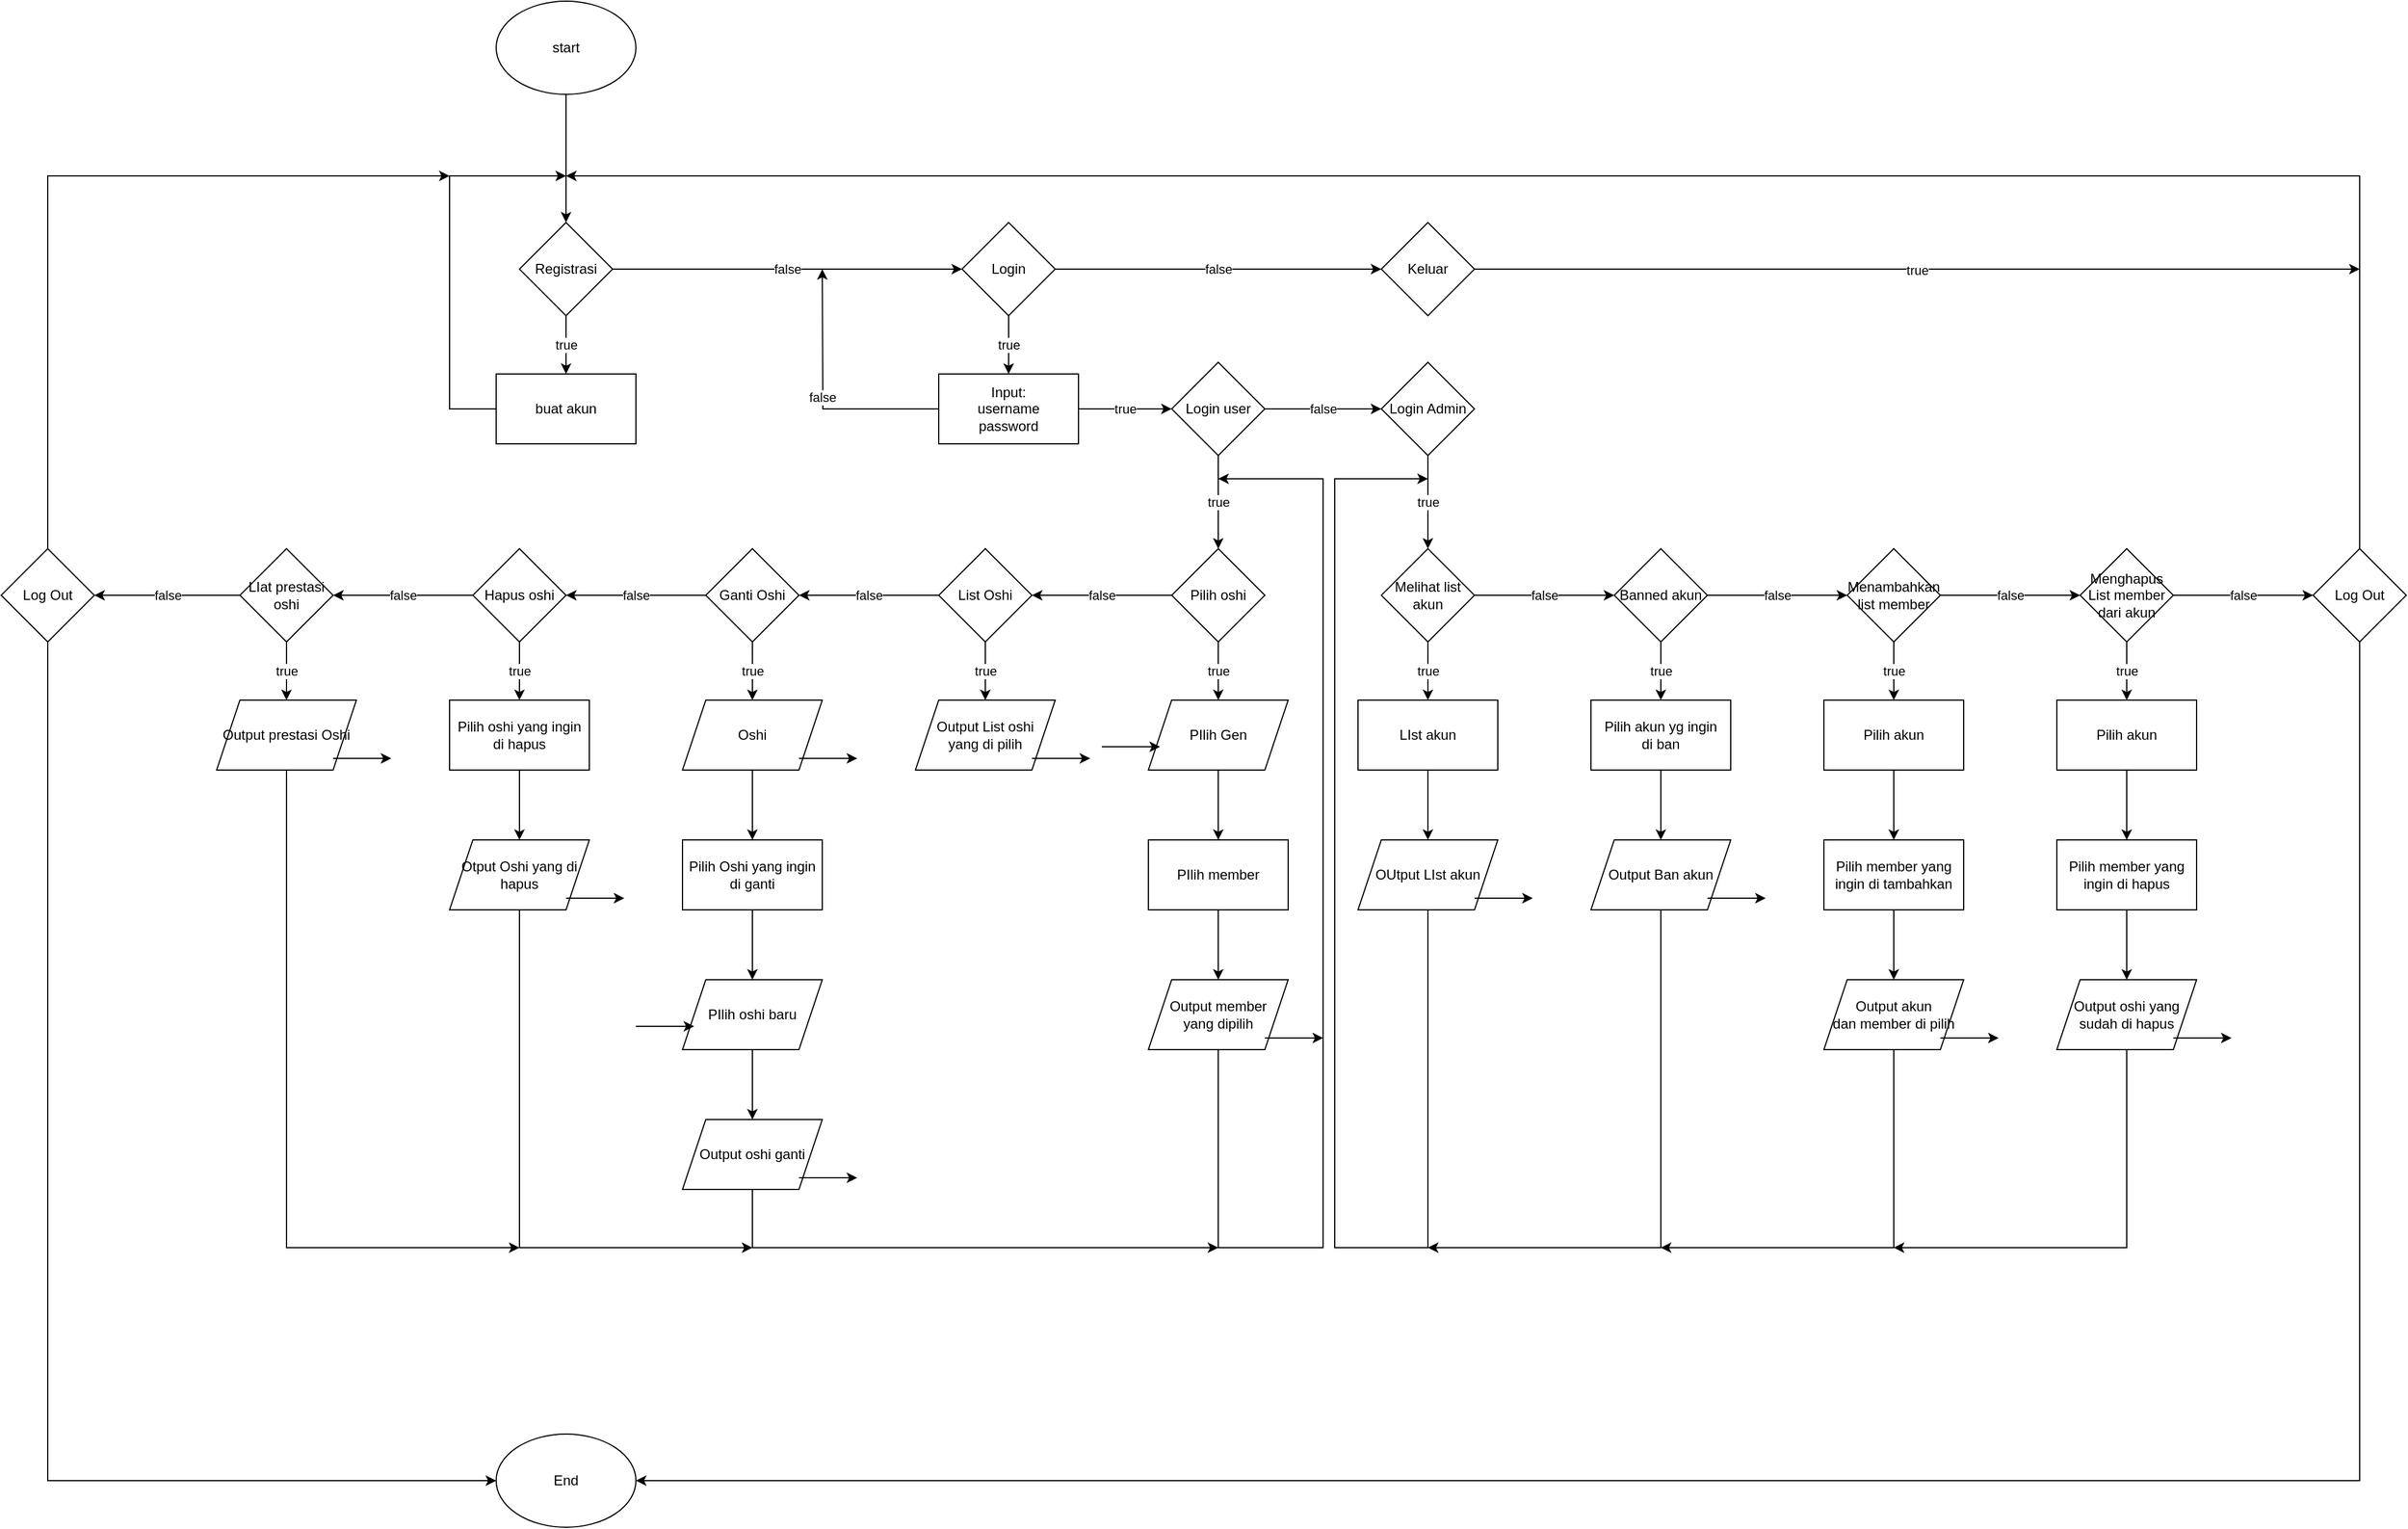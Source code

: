 <mxfile version="24.7.17">
  <diagram name="Page-1" id="We5Bzy_WnaOV0MsGGCXo">
    <mxGraphModel dx="2950" dy="2342" grid="1" gridSize="10" guides="1" tooltips="1" connect="1" arrows="1" fold="1" page="1" pageScale="1" pageWidth="850" pageHeight="1100" math="0" shadow="0">
      <root>
        <mxCell id="0" />
        <mxCell id="1" parent="0" />
        <mxCell id="IXpS0j50XbJXXRrO-PPm-3" value="" style="edgeStyle=orthogonalEdgeStyle;rounded=0;orthogonalLoop=1;jettySize=auto;html=1;" edge="1" parent="1" source="IXpS0j50XbJXXRrO-PPm-1" target="IXpS0j50XbJXXRrO-PPm-2">
          <mxGeometry relative="1" as="geometry" />
        </mxCell>
        <mxCell id="IXpS0j50XbJXXRrO-PPm-1" value="start" style="ellipse;whiteSpace=wrap;html=1;" vertex="1" parent="1">
          <mxGeometry y="-30" width="120" height="80" as="geometry" />
        </mxCell>
        <mxCell id="IXpS0j50XbJXXRrO-PPm-5" value="false" style="edgeStyle=orthogonalEdgeStyle;rounded=0;orthogonalLoop=1;jettySize=auto;html=1;" edge="1" parent="1" source="IXpS0j50XbJXXRrO-PPm-2" target="IXpS0j50XbJXXRrO-PPm-4">
          <mxGeometry relative="1" as="geometry" />
        </mxCell>
        <mxCell id="IXpS0j50XbJXXRrO-PPm-9" value="true" style="edgeStyle=orthogonalEdgeStyle;rounded=0;orthogonalLoop=1;jettySize=auto;html=1;" edge="1" parent="1" source="IXpS0j50XbJXXRrO-PPm-2" target="IXpS0j50XbJXXRrO-PPm-8">
          <mxGeometry relative="1" as="geometry" />
        </mxCell>
        <mxCell id="IXpS0j50XbJXXRrO-PPm-2" value="Registrasi" style="rhombus;whiteSpace=wrap;html=1;" vertex="1" parent="1">
          <mxGeometry x="20" y="160" width="80" height="80" as="geometry" />
        </mxCell>
        <mxCell id="IXpS0j50XbJXXRrO-PPm-7" value="false" style="edgeStyle=orthogonalEdgeStyle;rounded=0;orthogonalLoop=1;jettySize=auto;html=1;" edge="1" parent="1" source="IXpS0j50XbJXXRrO-PPm-4" target="IXpS0j50XbJXXRrO-PPm-6">
          <mxGeometry relative="1" as="geometry" />
        </mxCell>
        <mxCell id="IXpS0j50XbJXXRrO-PPm-12" value="true" style="edgeStyle=orthogonalEdgeStyle;rounded=0;orthogonalLoop=1;jettySize=auto;html=1;" edge="1" parent="1" source="IXpS0j50XbJXXRrO-PPm-4" target="IXpS0j50XbJXXRrO-PPm-11">
          <mxGeometry relative="1" as="geometry" />
        </mxCell>
        <mxCell id="IXpS0j50XbJXXRrO-PPm-4" value="Login" style="rhombus;whiteSpace=wrap;html=1;" vertex="1" parent="1">
          <mxGeometry x="400" y="160" width="80" height="80" as="geometry" />
        </mxCell>
        <mxCell id="IXpS0j50XbJXXRrO-PPm-123" value="true" style="edgeStyle=orthogonalEdgeStyle;rounded=0;orthogonalLoop=1;jettySize=auto;html=1;" edge="1" parent="1" source="IXpS0j50XbJXXRrO-PPm-6">
          <mxGeometry relative="1" as="geometry">
            <mxPoint x="1600" y="200" as="targetPoint" />
          </mxGeometry>
        </mxCell>
        <mxCell id="IXpS0j50XbJXXRrO-PPm-6" value="Keluar" style="rhombus;whiteSpace=wrap;html=1;" vertex="1" parent="1">
          <mxGeometry x="760" y="160" width="80" height="80" as="geometry" />
        </mxCell>
        <mxCell id="IXpS0j50XbJXXRrO-PPm-10" style="edgeStyle=orthogonalEdgeStyle;rounded=0;orthogonalLoop=1;jettySize=auto;html=1;" edge="1" parent="1" source="IXpS0j50XbJXXRrO-PPm-8">
          <mxGeometry relative="1" as="geometry">
            <mxPoint x="60" y="120" as="targetPoint" />
            <Array as="points">
              <mxPoint x="-40" y="320" />
            </Array>
          </mxGeometry>
        </mxCell>
        <mxCell id="IXpS0j50XbJXXRrO-PPm-8" value="buat akun" style="whiteSpace=wrap;html=1;" vertex="1" parent="1">
          <mxGeometry y="290" width="120" height="60" as="geometry" />
        </mxCell>
        <mxCell id="IXpS0j50XbJXXRrO-PPm-13" value="false" style="edgeStyle=orthogonalEdgeStyle;rounded=0;orthogonalLoop=1;jettySize=auto;html=1;" edge="1" parent="1" source="IXpS0j50XbJXXRrO-PPm-11">
          <mxGeometry relative="1" as="geometry">
            <mxPoint x="280" y="200.0" as="targetPoint" />
          </mxGeometry>
        </mxCell>
        <mxCell id="IXpS0j50XbJXXRrO-PPm-17" value="true" style="edgeStyle=orthogonalEdgeStyle;rounded=0;orthogonalLoop=1;jettySize=auto;html=1;" edge="1" parent="1" source="IXpS0j50XbJXXRrO-PPm-11" target="IXpS0j50XbJXXRrO-PPm-16">
          <mxGeometry relative="1" as="geometry" />
        </mxCell>
        <mxCell id="IXpS0j50XbJXXRrO-PPm-11" value="Input:&lt;div&gt;username&lt;/div&gt;&lt;div&gt;password&lt;/div&gt;" style="whiteSpace=wrap;html=1;" vertex="1" parent="1">
          <mxGeometry x="380" y="290" width="120" height="60" as="geometry" />
        </mxCell>
        <mxCell id="IXpS0j50XbJXXRrO-PPm-19" value="false" style="edgeStyle=orthogonalEdgeStyle;rounded=0;orthogonalLoop=1;jettySize=auto;html=1;" edge="1" parent="1" source="IXpS0j50XbJXXRrO-PPm-16" target="IXpS0j50XbJXXRrO-PPm-18">
          <mxGeometry relative="1" as="geometry" />
        </mxCell>
        <mxCell id="IXpS0j50XbJXXRrO-PPm-21" value="true" style="edgeStyle=orthogonalEdgeStyle;rounded=0;orthogonalLoop=1;jettySize=auto;html=1;" edge="1" parent="1" source="IXpS0j50XbJXXRrO-PPm-16" target="IXpS0j50XbJXXRrO-PPm-20">
          <mxGeometry relative="1" as="geometry" />
        </mxCell>
        <mxCell id="IXpS0j50XbJXXRrO-PPm-16" value="Login user" style="rhombus;whiteSpace=wrap;html=1;" vertex="1" parent="1">
          <mxGeometry x="580" y="280" width="80" height="80" as="geometry" />
        </mxCell>
        <mxCell id="IXpS0j50XbJXXRrO-PPm-23" value="true" style="edgeStyle=orthogonalEdgeStyle;rounded=0;orthogonalLoop=1;jettySize=auto;html=1;" edge="1" parent="1" source="IXpS0j50XbJXXRrO-PPm-18" target="IXpS0j50XbJXXRrO-PPm-22">
          <mxGeometry relative="1" as="geometry" />
        </mxCell>
        <mxCell id="IXpS0j50XbJXXRrO-PPm-18" value="Login Admin" style="rhombus;whiteSpace=wrap;html=1;" vertex="1" parent="1">
          <mxGeometry x="760" y="280" width="80" height="80" as="geometry" />
        </mxCell>
        <mxCell id="IXpS0j50XbJXXRrO-PPm-33" value="false" style="edgeStyle=orthogonalEdgeStyle;rounded=0;orthogonalLoop=1;jettySize=auto;html=1;" edge="1" parent="1" source="IXpS0j50XbJXXRrO-PPm-20" target="IXpS0j50XbJXXRrO-PPm-32">
          <mxGeometry relative="1" as="geometry" />
        </mxCell>
        <mxCell id="IXpS0j50XbJXXRrO-PPm-85" value="true" style="edgeStyle=orthogonalEdgeStyle;rounded=0;orthogonalLoop=1;jettySize=auto;html=1;" edge="1" parent="1" source="IXpS0j50XbJXXRrO-PPm-20" target="IXpS0j50XbJXXRrO-PPm-84">
          <mxGeometry relative="1" as="geometry" />
        </mxCell>
        <mxCell id="IXpS0j50XbJXXRrO-PPm-20" value="Pilih oshi" style="rhombus;whiteSpace=wrap;html=1;" vertex="1" parent="1">
          <mxGeometry x="580" y="440" width="80" height="80" as="geometry" />
        </mxCell>
        <mxCell id="IXpS0j50XbJXXRrO-PPm-25" value="false" style="edgeStyle=orthogonalEdgeStyle;rounded=0;orthogonalLoop=1;jettySize=auto;html=1;" edge="1" parent="1" source="IXpS0j50XbJXXRrO-PPm-22" target="IXpS0j50XbJXXRrO-PPm-24">
          <mxGeometry relative="1" as="geometry" />
        </mxCell>
        <mxCell id="IXpS0j50XbJXXRrO-PPm-49" value="true" style="edgeStyle=orthogonalEdgeStyle;rounded=0;orthogonalLoop=1;jettySize=auto;html=1;" edge="1" parent="1" source="IXpS0j50XbJXXRrO-PPm-22" target="IXpS0j50XbJXXRrO-PPm-48">
          <mxGeometry relative="1" as="geometry" />
        </mxCell>
        <mxCell id="IXpS0j50XbJXXRrO-PPm-22" value="Melihat list&lt;div&gt;akun&lt;/div&gt;" style="rhombus;whiteSpace=wrap;html=1;" vertex="1" parent="1">
          <mxGeometry x="760" y="440" width="80" height="80" as="geometry" />
        </mxCell>
        <mxCell id="IXpS0j50XbJXXRrO-PPm-27" value="false" style="edgeStyle=orthogonalEdgeStyle;rounded=0;orthogonalLoop=1;jettySize=auto;html=1;" edge="1" parent="1" source="IXpS0j50XbJXXRrO-PPm-24" target="IXpS0j50XbJXXRrO-PPm-26">
          <mxGeometry relative="1" as="geometry" />
        </mxCell>
        <mxCell id="IXpS0j50XbJXXRrO-PPm-54" value="true" style="edgeStyle=orthogonalEdgeStyle;rounded=0;orthogonalLoop=1;jettySize=auto;html=1;" edge="1" parent="1" source="IXpS0j50XbJXXRrO-PPm-24" target="IXpS0j50XbJXXRrO-PPm-53">
          <mxGeometry relative="1" as="geometry" />
        </mxCell>
        <mxCell id="IXpS0j50XbJXXRrO-PPm-24" value="Banned akun" style="rhombus;whiteSpace=wrap;html=1;" vertex="1" parent="1">
          <mxGeometry x="960" y="440" width="80" height="80" as="geometry" />
        </mxCell>
        <mxCell id="IXpS0j50XbJXXRrO-PPm-29" value="false" style="edgeStyle=orthogonalEdgeStyle;rounded=0;orthogonalLoop=1;jettySize=auto;html=1;" edge="1" parent="1" source="IXpS0j50XbJXXRrO-PPm-26" target="IXpS0j50XbJXXRrO-PPm-28">
          <mxGeometry relative="1" as="geometry" />
        </mxCell>
        <mxCell id="IXpS0j50XbJXXRrO-PPm-59" value="true" style="edgeStyle=orthogonalEdgeStyle;rounded=0;orthogonalLoop=1;jettySize=auto;html=1;" edge="1" parent="1" source="IXpS0j50XbJXXRrO-PPm-26" target="IXpS0j50XbJXXRrO-PPm-58">
          <mxGeometry relative="1" as="geometry" />
        </mxCell>
        <mxCell id="IXpS0j50XbJXXRrO-PPm-26" value="Menambahkan&lt;div&gt;list member&lt;/div&gt;" style="rhombus;whiteSpace=wrap;html=1;" vertex="1" parent="1">
          <mxGeometry x="1160" y="440" width="80" height="80" as="geometry" />
        </mxCell>
        <mxCell id="IXpS0j50XbJXXRrO-PPm-31" value="false" style="edgeStyle=orthogonalEdgeStyle;rounded=0;orthogonalLoop=1;jettySize=auto;html=1;" edge="1" parent="1" source="IXpS0j50XbJXXRrO-PPm-28" target="IXpS0j50XbJXXRrO-PPm-30">
          <mxGeometry relative="1" as="geometry" />
        </mxCell>
        <mxCell id="IXpS0j50XbJXXRrO-PPm-69" value="true" style="edgeStyle=orthogonalEdgeStyle;rounded=0;orthogonalLoop=1;jettySize=auto;html=1;" edge="1" parent="1" source="IXpS0j50XbJXXRrO-PPm-28" target="IXpS0j50XbJXXRrO-PPm-65">
          <mxGeometry relative="1" as="geometry" />
        </mxCell>
        <mxCell id="IXpS0j50XbJXXRrO-PPm-28" value="Menghapus List member dari akun" style="rhombus;whiteSpace=wrap;html=1;" vertex="1" parent="1">
          <mxGeometry x="1360" y="440" width="80" height="80" as="geometry" />
        </mxCell>
        <mxCell id="IXpS0j50XbJXXRrO-PPm-47" style="edgeStyle=orthogonalEdgeStyle;rounded=0;orthogonalLoop=1;jettySize=auto;html=1;" edge="1" parent="1" source="IXpS0j50XbJXXRrO-PPm-30">
          <mxGeometry relative="1" as="geometry">
            <mxPoint x="60" y="120" as="targetPoint" />
            <Array as="points">
              <mxPoint x="1600" y="120" />
            </Array>
          </mxGeometry>
        </mxCell>
        <mxCell id="IXpS0j50XbJXXRrO-PPm-122" style="edgeStyle=orthogonalEdgeStyle;rounded=0;orthogonalLoop=1;jettySize=auto;html=1;entryX=1;entryY=0.5;entryDx=0;entryDy=0;" edge="1" parent="1" source="IXpS0j50XbJXXRrO-PPm-30" target="IXpS0j50XbJXXRrO-PPm-119">
          <mxGeometry relative="1" as="geometry">
            <mxPoint x="1600.0" y="1250" as="targetPoint" />
            <Array as="points">
              <mxPoint x="1600" y="1240" />
            </Array>
          </mxGeometry>
        </mxCell>
        <mxCell id="IXpS0j50XbJXXRrO-PPm-30" value="Log Out" style="rhombus;whiteSpace=wrap;html=1;" vertex="1" parent="1">
          <mxGeometry x="1560" y="440" width="80" height="80" as="geometry" />
        </mxCell>
        <mxCell id="IXpS0j50XbJXXRrO-PPm-35" value="false" style="edgeStyle=orthogonalEdgeStyle;rounded=0;orthogonalLoop=1;jettySize=auto;html=1;" edge="1" parent="1" source="IXpS0j50XbJXXRrO-PPm-32" target="IXpS0j50XbJXXRrO-PPm-34">
          <mxGeometry relative="1" as="geometry" />
        </mxCell>
        <mxCell id="IXpS0j50XbJXXRrO-PPm-93" value="true" style="edgeStyle=orthogonalEdgeStyle;rounded=0;orthogonalLoop=1;jettySize=auto;html=1;" edge="1" parent="1" source="IXpS0j50XbJXXRrO-PPm-32" target="IXpS0j50XbJXXRrO-PPm-92">
          <mxGeometry relative="1" as="geometry" />
        </mxCell>
        <mxCell id="IXpS0j50XbJXXRrO-PPm-32" value="List Oshi" style="rhombus;whiteSpace=wrap;html=1;" vertex="1" parent="1">
          <mxGeometry x="380" y="440" width="80" height="80" as="geometry" />
        </mxCell>
        <mxCell id="IXpS0j50XbJXXRrO-PPm-37" value="false" style="edgeStyle=orthogonalEdgeStyle;rounded=0;orthogonalLoop=1;jettySize=auto;html=1;" edge="1" parent="1" source="IXpS0j50XbJXXRrO-PPm-34" target="IXpS0j50XbJXXRrO-PPm-36">
          <mxGeometry relative="1" as="geometry" />
        </mxCell>
        <mxCell id="IXpS0j50XbJXXRrO-PPm-96" value="true" style="edgeStyle=orthogonalEdgeStyle;rounded=0;orthogonalLoop=1;jettySize=auto;html=1;" edge="1" parent="1" source="IXpS0j50XbJXXRrO-PPm-34" target="IXpS0j50XbJXXRrO-PPm-95">
          <mxGeometry relative="1" as="geometry" />
        </mxCell>
        <mxCell id="IXpS0j50XbJXXRrO-PPm-34" value="Ganti Oshi" style="rhombus;whiteSpace=wrap;html=1;" vertex="1" parent="1">
          <mxGeometry x="180" y="440" width="80" height="80" as="geometry" />
        </mxCell>
        <mxCell id="IXpS0j50XbJXXRrO-PPm-39" value="false" style="edgeStyle=orthogonalEdgeStyle;rounded=0;orthogonalLoop=1;jettySize=auto;html=1;" edge="1" parent="1" source="IXpS0j50XbJXXRrO-PPm-36" target="IXpS0j50XbJXXRrO-PPm-38">
          <mxGeometry relative="1" as="geometry" />
        </mxCell>
        <mxCell id="IXpS0j50XbJXXRrO-PPm-125" value="true" style="edgeStyle=orthogonalEdgeStyle;rounded=0;orthogonalLoop=1;jettySize=auto;html=1;" edge="1" parent="1" source="IXpS0j50XbJXXRrO-PPm-36" target="IXpS0j50XbJXXRrO-PPm-106">
          <mxGeometry relative="1" as="geometry" />
        </mxCell>
        <mxCell id="IXpS0j50XbJXXRrO-PPm-36" value="Hapus oshi" style="rhombus;whiteSpace=wrap;html=1;" vertex="1" parent="1">
          <mxGeometry x="-20" y="440" width="80" height="80" as="geometry" />
        </mxCell>
        <mxCell id="IXpS0j50XbJXXRrO-PPm-41" value="false" style="edgeStyle=orthogonalEdgeStyle;rounded=0;orthogonalLoop=1;jettySize=auto;html=1;" edge="1" parent="1" source="IXpS0j50XbJXXRrO-PPm-38" target="IXpS0j50XbJXXRrO-PPm-40">
          <mxGeometry relative="1" as="geometry" />
        </mxCell>
        <mxCell id="IXpS0j50XbJXXRrO-PPm-112" value="true" style="edgeStyle=orthogonalEdgeStyle;rounded=0;orthogonalLoop=1;jettySize=auto;html=1;" edge="1" parent="1" source="IXpS0j50XbJXXRrO-PPm-38" target="IXpS0j50XbJXXRrO-PPm-111">
          <mxGeometry relative="1" as="geometry" />
        </mxCell>
        <mxCell id="IXpS0j50XbJXXRrO-PPm-38" value="LIat prestasi oshi" style="rhombus;whiteSpace=wrap;html=1;" vertex="1" parent="1">
          <mxGeometry x="-220" y="440" width="80" height="80" as="geometry" />
        </mxCell>
        <mxCell id="IXpS0j50XbJXXRrO-PPm-46" style="edgeStyle=orthogonalEdgeStyle;rounded=0;orthogonalLoop=1;jettySize=auto;html=1;" edge="1" parent="1" source="IXpS0j50XbJXXRrO-PPm-40">
          <mxGeometry relative="1" as="geometry">
            <mxPoint x="-40" y="120" as="targetPoint" />
            <Array as="points">
              <mxPoint x="-385" y="120" />
            </Array>
          </mxGeometry>
        </mxCell>
        <mxCell id="IXpS0j50XbJXXRrO-PPm-121" style="edgeStyle=orthogonalEdgeStyle;rounded=0;orthogonalLoop=1;jettySize=auto;html=1;" edge="1" parent="1" source="IXpS0j50XbJXXRrO-PPm-40" target="IXpS0j50XbJXXRrO-PPm-119">
          <mxGeometry relative="1" as="geometry">
            <mxPoint x="-385.0" y="1290" as="targetPoint" />
            <Array as="points">
              <mxPoint x="-385" y="1240" />
            </Array>
          </mxGeometry>
        </mxCell>
        <mxCell id="IXpS0j50XbJXXRrO-PPm-40" value="Log Out" style="rhombus;whiteSpace=wrap;html=1;" vertex="1" parent="1">
          <mxGeometry x="-425" y="440" width="80" height="80" as="geometry" />
        </mxCell>
        <mxCell id="IXpS0j50XbJXXRrO-PPm-52" value="" style="edgeStyle=orthogonalEdgeStyle;rounded=0;orthogonalLoop=1;jettySize=auto;html=1;" edge="1" parent="1" source="IXpS0j50XbJXXRrO-PPm-48" target="IXpS0j50XbJXXRrO-PPm-50">
          <mxGeometry relative="1" as="geometry" />
        </mxCell>
        <mxCell id="IXpS0j50XbJXXRrO-PPm-48" value="LIst akun" style="whiteSpace=wrap;html=1;" vertex="1" parent="1">
          <mxGeometry x="740" y="570" width="120" height="60" as="geometry" />
        </mxCell>
        <mxCell id="IXpS0j50XbJXXRrO-PPm-75" style="edgeStyle=orthogonalEdgeStyle;rounded=0;orthogonalLoop=1;jettySize=auto;html=1;" edge="1" parent="1" source="IXpS0j50XbJXXRrO-PPm-50">
          <mxGeometry relative="1" as="geometry">
            <mxPoint x="800" y="380" as="targetPoint" />
            <Array as="points">
              <mxPoint x="800" y="1040" />
              <mxPoint x="720" y="1040" />
              <mxPoint x="720" y="380" />
            </Array>
          </mxGeometry>
        </mxCell>
        <mxCell id="IXpS0j50XbJXXRrO-PPm-50" value="OUtput LIst akun" style="shape=parallelogram;perimeter=parallelogramPerimeter;whiteSpace=wrap;html=1;fixedSize=1;" vertex="1" parent="1">
          <mxGeometry x="740" y="690" width="120" height="60" as="geometry" />
        </mxCell>
        <mxCell id="IXpS0j50XbJXXRrO-PPm-51" value="" style="endArrow=classic;html=1;rounded=0;" edge="1" parent="1">
          <mxGeometry width="50" height="50" relative="1" as="geometry">
            <mxPoint x="840" y="740" as="sourcePoint" />
            <mxPoint x="890" y="740" as="targetPoint" />
          </mxGeometry>
        </mxCell>
        <mxCell id="IXpS0j50XbJXXRrO-PPm-56" value="" style="edgeStyle=orthogonalEdgeStyle;rounded=0;orthogonalLoop=1;jettySize=auto;html=1;" edge="1" parent="1" source="IXpS0j50XbJXXRrO-PPm-53" target="IXpS0j50XbJXXRrO-PPm-55">
          <mxGeometry relative="1" as="geometry" />
        </mxCell>
        <mxCell id="IXpS0j50XbJXXRrO-PPm-53" value="Pilih akun yg ingin&lt;div&gt;di ban&lt;/div&gt;" style="whiteSpace=wrap;html=1;" vertex="1" parent="1">
          <mxGeometry x="940" y="570" width="120" height="60" as="geometry" />
        </mxCell>
        <mxCell id="IXpS0j50XbJXXRrO-PPm-76" style="edgeStyle=orthogonalEdgeStyle;rounded=0;orthogonalLoop=1;jettySize=auto;html=1;" edge="1" parent="1" source="IXpS0j50XbJXXRrO-PPm-55">
          <mxGeometry relative="1" as="geometry">
            <mxPoint x="800" y="1040" as="targetPoint" />
            <Array as="points">
              <mxPoint x="1000" y="1040" />
            </Array>
          </mxGeometry>
        </mxCell>
        <mxCell id="IXpS0j50XbJXXRrO-PPm-55" value="Output Ban akun" style="shape=parallelogram;perimeter=parallelogramPerimeter;whiteSpace=wrap;html=1;fixedSize=1;" vertex="1" parent="1">
          <mxGeometry x="940" y="690" width="120" height="60" as="geometry" />
        </mxCell>
        <mxCell id="IXpS0j50XbJXXRrO-PPm-57" value="" style="endArrow=classic;html=1;rounded=0;" edge="1" parent="1">
          <mxGeometry width="50" height="50" relative="1" as="geometry">
            <mxPoint x="1040" y="740" as="sourcePoint" />
            <mxPoint x="1090" y="740" as="targetPoint" />
          </mxGeometry>
        </mxCell>
        <mxCell id="IXpS0j50XbJXXRrO-PPm-61" value="" style="edgeStyle=orthogonalEdgeStyle;rounded=0;orthogonalLoop=1;jettySize=auto;html=1;" edge="1" parent="1" source="IXpS0j50XbJXXRrO-PPm-58" target="IXpS0j50XbJXXRrO-PPm-60">
          <mxGeometry relative="1" as="geometry" />
        </mxCell>
        <mxCell id="IXpS0j50XbJXXRrO-PPm-58" value="Pilih akun" style="whiteSpace=wrap;html=1;" vertex="1" parent="1">
          <mxGeometry x="1140" y="570" width="120" height="60" as="geometry" />
        </mxCell>
        <mxCell id="IXpS0j50XbJXXRrO-PPm-63" value="" style="edgeStyle=orthogonalEdgeStyle;rounded=0;orthogonalLoop=1;jettySize=auto;html=1;" edge="1" parent="1" source="IXpS0j50XbJXXRrO-PPm-60" target="IXpS0j50XbJXXRrO-PPm-62">
          <mxGeometry relative="1" as="geometry" />
        </mxCell>
        <mxCell id="IXpS0j50XbJXXRrO-PPm-60" value="Pilih member yang ingin di tambahkan" style="whiteSpace=wrap;html=1;" vertex="1" parent="1">
          <mxGeometry x="1140" y="690" width="120" height="60" as="geometry" />
        </mxCell>
        <mxCell id="IXpS0j50XbJXXRrO-PPm-77" style="edgeStyle=orthogonalEdgeStyle;rounded=0;orthogonalLoop=1;jettySize=auto;html=1;" edge="1" parent="1" source="IXpS0j50XbJXXRrO-PPm-62">
          <mxGeometry relative="1" as="geometry">
            <mxPoint x="1000" y="1040" as="targetPoint" />
            <Array as="points">
              <mxPoint x="1200" y="1040" />
            </Array>
          </mxGeometry>
        </mxCell>
        <mxCell id="IXpS0j50XbJXXRrO-PPm-62" value="Output akun&lt;div&gt;dan member di pilih&lt;/div&gt;" style="shape=parallelogram;perimeter=parallelogramPerimeter;whiteSpace=wrap;html=1;fixedSize=1;" vertex="1" parent="1">
          <mxGeometry x="1140" y="810" width="120" height="60" as="geometry" />
        </mxCell>
        <mxCell id="IXpS0j50XbJXXRrO-PPm-64" value="" style="endArrow=classic;html=1;rounded=0;" edge="1" parent="1">
          <mxGeometry width="50" height="50" relative="1" as="geometry">
            <mxPoint x="1240" y="860" as="sourcePoint" />
            <mxPoint x="1290" y="860" as="targetPoint" />
          </mxGeometry>
        </mxCell>
        <mxCell id="IXpS0j50XbJXXRrO-PPm-68" value="" style="edgeStyle=orthogonalEdgeStyle;rounded=0;orthogonalLoop=1;jettySize=auto;html=1;" edge="1" parent="1" source="IXpS0j50XbJXXRrO-PPm-65" target="IXpS0j50XbJXXRrO-PPm-67">
          <mxGeometry relative="1" as="geometry" />
        </mxCell>
        <mxCell id="IXpS0j50XbJXXRrO-PPm-65" value="Pilih akun" style="whiteSpace=wrap;html=1;" vertex="1" parent="1">
          <mxGeometry x="1340" y="570" width="120" height="60" as="geometry" />
        </mxCell>
        <mxCell id="IXpS0j50XbJXXRrO-PPm-73" value="" style="edgeStyle=orthogonalEdgeStyle;rounded=0;orthogonalLoop=1;jettySize=auto;html=1;" edge="1" parent="1" source="IXpS0j50XbJXXRrO-PPm-67" target="IXpS0j50XbJXXRrO-PPm-72">
          <mxGeometry relative="1" as="geometry" />
        </mxCell>
        <mxCell id="IXpS0j50XbJXXRrO-PPm-67" value="Pilih member yang ingin di hapus" style="whiteSpace=wrap;html=1;" vertex="1" parent="1">
          <mxGeometry x="1340" y="690" width="120" height="60" as="geometry" />
        </mxCell>
        <mxCell id="IXpS0j50XbJXXRrO-PPm-78" style="edgeStyle=orthogonalEdgeStyle;rounded=0;orthogonalLoop=1;jettySize=auto;html=1;" edge="1" parent="1" source="IXpS0j50XbJXXRrO-PPm-72">
          <mxGeometry relative="1" as="geometry">
            <mxPoint x="1200" y="1040" as="targetPoint" />
            <Array as="points">
              <mxPoint x="1400" y="1040" />
            </Array>
          </mxGeometry>
        </mxCell>
        <mxCell id="IXpS0j50XbJXXRrO-PPm-72" value="Output oshi yang sudah di hapus" style="shape=parallelogram;perimeter=parallelogramPerimeter;whiteSpace=wrap;html=1;fixedSize=1;" vertex="1" parent="1">
          <mxGeometry x="1340" y="810" width="120" height="60" as="geometry" />
        </mxCell>
        <mxCell id="IXpS0j50XbJXXRrO-PPm-74" value="" style="endArrow=classic;html=1;rounded=0;" edge="1" parent="1">
          <mxGeometry width="50" height="50" relative="1" as="geometry">
            <mxPoint x="1440" y="860" as="sourcePoint" />
            <mxPoint x="1490" y="860" as="targetPoint" />
            <Array as="points">
              <mxPoint x="1460" y="860" />
            </Array>
          </mxGeometry>
        </mxCell>
        <mxCell id="IXpS0j50XbJXXRrO-PPm-88" value="" style="edgeStyle=orthogonalEdgeStyle;rounded=0;orthogonalLoop=1;jettySize=auto;html=1;" edge="1" parent="1" source="IXpS0j50XbJXXRrO-PPm-84" target="IXpS0j50XbJXXRrO-PPm-87">
          <mxGeometry relative="1" as="geometry" />
        </mxCell>
        <mxCell id="IXpS0j50XbJXXRrO-PPm-84" value="PIlih Gen" style="shape=parallelogram;perimeter=parallelogramPerimeter;whiteSpace=wrap;html=1;fixedSize=1;" vertex="1" parent="1">
          <mxGeometry x="560" y="570" width="120" height="60" as="geometry" />
        </mxCell>
        <mxCell id="IXpS0j50XbJXXRrO-PPm-86" value="" style="endArrow=classic;html=1;rounded=0;" edge="1" parent="1">
          <mxGeometry width="50" height="50" relative="1" as="geometry">
            <mxPoint x="520" y="610" as="sourcePoint" />
            <mxPoint x="570" y="610" as="targetPoint" />
          </mxGeometry>
        </mxCell>
        <mxCell id="IXpS0j50XbJXXRrO-PPm-90" value="" style="edgeStyle=orthogonalEdgeStyle;rounded=0;orthogonalLoop=1;jettySize=auto;html=1;" edge="1" parent="1" source="IXpS0j50XbJXXRrO-PPm-87" target="IXpS0j50XbJXXRrO-PPm-89">
          <mxGeometry relative="1" as="geometry" />
        </mxCell>
        <mxCell id="IXpS0j50XbJXXRrO-PPm-87" value="PIlih member" style="whiteSpace=wrap;html=1;" vertex="1" parent="1">
          <mxGeometry x="560" y="690" width="120" height="60" as="geometry" />
        </mxCell>
        <mxCell id="IXpS0j50XbJXXRrO-PPm-115" style="edgeStyle=orthogonalEdgeStyle;rounded=0;orthogonalLoop=1;jettySize=auto;html=1;" edge="1" parent="1" source="IXpS0j50XbJXXRrO-PPm-89">
          <mxGeometry relative="1" as="geometry">
            <mxPoint x="620" y="380" as="targetPoint" />
            <Array as="points">
              <mxPoint x="620" y="1040" />
              <mxPoint x="710" y="1040" />
              <mxPoint x="710" y="380" />
            </Array>
          </mxGeometry>
        </mxCell>
        <mxCell id="IXpS0j50XbJXXRrO-PPm-89" value="Output member&lt;div&gt;yang dipilih&lt;/div&gt;" style="shape=parallelogram;perimeter=parallelogramPerimeter;whiteSpace=wrap;html=1;fixedSize=1;" vertex="1" parent="1">
          <mxGeometry x="560" y="810" width="120" height="60" as="geometry" />
        </mxCell>
        <mxCell id="IXpS0j50XbJXXRrO-PPm-91" value="" style="endArrow=classic;html=1;rounded=0;" edge="1" parent="1">
          <mxGeometry width="50" height="50" relative="1" as="geometry">
            <mxPoint x="660" y="860" as="sourcePoint" />
            <mxPoint x="710" y="860" as="targetPoint" />
          </mxGeometry>
        </mxCell>
        <mxCell id="IXpS0j50XbJXXRrO-PPm-92" value="Output List oshi&lt;div&gt;yang di pilih&lt;/div&gt;" style="shape=parallelogram;perimeter=parallelogramPerimeter;whiteSpace=wrap;html=1;fixedSize=1;" vertex="1" parent="1">
          <mxGeometry x="360" y="570" width="120" height="60" as="geometry" />
        </mxCell>
        <mxCell id="IXpS0j50XbJXXRrO-PPm-94" value="" style="endArrow=classic;html=1;rounded=0;" edge="1" parent="1">
          <mxGeometry width="50" height="50" relative="1" as="geometry">
            <mxPoint x="460" y="620" as="sourcePoint" />
            <mxPoint x="510" y="620" as="targetPoint" />
          </mxGeometry>
        </mxCell>
        <mxCell id="IXpS0j50XbJXXRrO-PPm-99" value="" style="edgeStyle=orthogonalEdgeStyle;rounded=0;orthogonalLoop=1;jettySize=auto;html=1;" edge="1" parent="1" source="IXpS0j50XbJXXRrO-PPm-95" target="IXpS0j50XbJXXRrO-PPm-98">
          <mxGeometry relative="1" as="geometry" />
        </mxCell>
        <mxCell id="IXpS0j50XbJXXRrO-PPm-95" value="Oshi" style="shape=parallelogram;perimeter=parallelogramPerimeter;whiteSpace=wrap;html=1;fixedSize=1;" vertex="1" parent="1">
          <mxGeometry x="160" y="570" width="120" height="60" as="geometry" />
        </mxCell>
        <mxCell id="IXpS0j50XbJXXRrO-PPm-97" value="" style="endArrow=classic;html=1;rounded=0;" edge="1" parent="1">
          <mxGeometry width="50" height="50" relative="1" as="geometry">
            <mxPoint x="260" y="620" as="sourcePoint" />
            <mxPoint x="310" y="620" as="targetPoint" />
          </mxGeometry>
        </mxCell>
        <mxCell id="IXpS0j50XbJXXRrO-PPm-101" value="" style="edgeStyle=orthogonalEdgeStyle;rounded=0;orthogonalLoop=1;jettySize=auto;html=1;" edge="1" parent="1" source="IXpS0j50XbJXXRrO-PPm-98" target="IXpS0j50XbJXXRrO-PPm-100">
          <mxGeometry relative="1" as="geometry" />
        </mxCell>
        <mxCell id="IXpS0j50XbJXXRrO-PPm-98" value="Pilih Oshi yang ingin di ganti" style="whiteSpace=wrap;html=1;" vertex="1" parent="1">
          <mxGeometry x="160" y="690" width="120" height="60" as="geometry" />
        </mxCell>
        <mxCell id="IXpS0j50XbJXXRrO-PPm-104" value="" style="edgeStyle=orthogonalEdgeStyle;rounded=0;orthogonalLoop=1;jettySize=auto;html=1;" edge="1" parent="1" source="IXpS0j50XbJXXRrO-PPm-100" target="IXpS0j50XbJXXRrO-PPm-103">
          <mxGeometry relative="1" as="geometry" />
        </mxCell>
        <mxCell id="IXpS0j50XbJXXRrO-PPm-100" value="PIlih oshi baru" style="shape=parallelogram;perimeter=parallelogramPerimeter;whiteSpace=wrap;html=1;fixedSize=1;" vertex="1" parent="1">
          <mxGeometry x="160" y="810" width="120" height="60" as="geometry" />
        </mxCell>
        <mxCell id="IXpS0j50XbJXXRrO-PPm-102" value="" style="endArrow=classic;html=1;rounded=0;" edge="1" parent="1">
          <mxGeometry width="50" height="50" relative="1" as="geometry">
            <mxPoint x="120" y="850" as="sourcePoint" />
            <mxPoint x="170" y="850" as="targetPoint" />
          </mxGeometry>
        </mxCell>
        <mxCell id="IXpS0j50XbJXXRrO-PPm-116" style="edgeStyle=orthogonalEdgeStyle;rounded=0;orthogonalLoop=1;jettySize=auto;html=1;" edge="1" parent="1" source="IXpS0j50XbJXXRrO-PPm-103">
          <mxGeometry relative="1" as="geometry">
            <mxPoint x="620" y="1040" as="targetPoint" />
            <Array as="points">
              <mxPoint x="220" y="1040" />
            </Array>
          </mxGeometry>
        </mxCell>
        <mxCell id="IXpS0j50XbJXXRrO-PPm-103" value="Output oshi ganti" style="shape=parallelogram;perimeter=parallelogramPerimeter;whiteSpace=wrap;html=1;fixedSize=1;" vertex="1" parent="1">
          <mxGeometry x="160" y="930" width="120" height="60" as="geometry" />
        </mxCell>
        <mxCell id="IXpS0j50XbJXXRrO-PPm-105" value="" style="endArrow=classic;html=1;rounded=0;" edge="1" parent="1">
          <mxGeometry width="50" height="50" relative="1" as="geometry">
            <mxPoint x="260" y="980" as="sourcePoint" />
            <mxPoint x="310" y="980" as="targetPoint" />
          </mxGeometry>
        </mxCell>
        <mxCell id="IXpS0j50XbJXXRrO-PPm-109" value="" style="edgeStyle=orthogonalEdgeStyle;rounded=0;orthogonalLoop=1;jettySize=auto;html=1;" edge="1" parent="1" source="IXpS0j50XbJXXRrO-PPm-106" target="IXpS0j50XbJXXRrO-PPm-108">
          <mxGeometry relative="1" as="geometry" />
        </mxCell>
        <mxCell id="IXpS0j50XbJXXRrO-PPm-106" value="Pilih oshi yang ingin di hapus" style="whiteSpace=wrap;html=1;" vertex="1" parent="1">
          <mxGeometry x="-40" y="570" width="120" height="60" as="geometry" />
        </mxCell>
        <mxCell id="IXpS0j50XbJXXRrO-PPm-117" style="edgeStyle=orthogonalEdgeStyle;rounded=0;orthogonalLoop=1;jettySize=auto;html=1;" edge="1" parent="1" source="IXpS0j50XbJXXRrO-PPm-108">
          <mxGeometry relative="1" as="geometry">
            <mxPoint x="220" y="1040" as="targetPoint" />
            <Array as="points">
              <mxPoint x="20" y="1040" />
            </Array>
          </mxGeometry>
        </mxCell>
        <mxCell id="IXpS0j50XbJXXRrO-PPm-108" value="Otput Oshi yang di hapus" style="shape=parallelogram;perimeter=parallelogramPerimeter;whiteSpace=wrap;html=1;fixedSize=1;" vertex="1" parent="1">
          <mxGeometry x="-40" y="690" width="120" height="60" as="geometry" />
        </mxCell>
        <mxCell id="IXpS0j50XbJXXRrO-PPm-110" value="" style="endArrow=classic;html=1;rounded=0;" edge="1" parent="1">
          <mxGeometry width="50" height="50" relative="1" as="geometry">
            <mxPoint x="60" y="740" as="sourcePoint" />
            <mxPoint x="110" y="740" as="targetPoint" />
          </mxGeometry>
        </mxCell>
        <mxCell id="IXpS0j50XbJXXRrO-PPm-118" style="edgeStyle=orthogonalEdgeStyle;rounded=0;orthogonalLoop=1;jettySize=auto;html=1;" edge="1" parent="1" source="IXpS0j50XbJXXRrO-PPm-111">
          <mxGeometry relative="1" as="geometry">
            <mxPoint x="20" y="1040" as="targetPoint" />
            <Array as="points">
              <mxPoint x="-180" y="1040" />
            </Array>
          </mxGeometry>
        </mxCell>
        <mxCell id="IXpS0j50XbJXXRrO-PPm-111" value="Output prestasi Oshi" style="shape=parallelogram;perimeter=parallelogramPerimeter;whiteSpace=wrap;html=1;fixedSize=1;" vertex="1" parent="1">
          <mxGeometry x="-240" y="570" width="120" height="60" as="geometry" />
        </mxCell>
        <mxCell id="IXpS0j50XbJXXRrO-PPm-113" value="" style="endArrow=classic;html=1;rounded=0;" edge="1" parent="1">
          <mxGeometry width="50" height="50" relative="1" as="geometry">
            <mxPoint x="-140" y="620" as="sourcePoint" />
            <mxPoint x="-90" y="620" as="targetPoint" />
          </mxGeometry>
        </mxCell>
        <mxCell id="IXpS0j50XbJXXRrO-PPm-119" value="End" style="ellipse;whiteSpace=wrap;html=1;" vertex="1" parent="1">
          <mxGeometry y="1200" width="120" height="80" as="geometry" />
        </mxCell>
      </root>
    </mxGraphModel>
  </diagram>
</mxfile>
